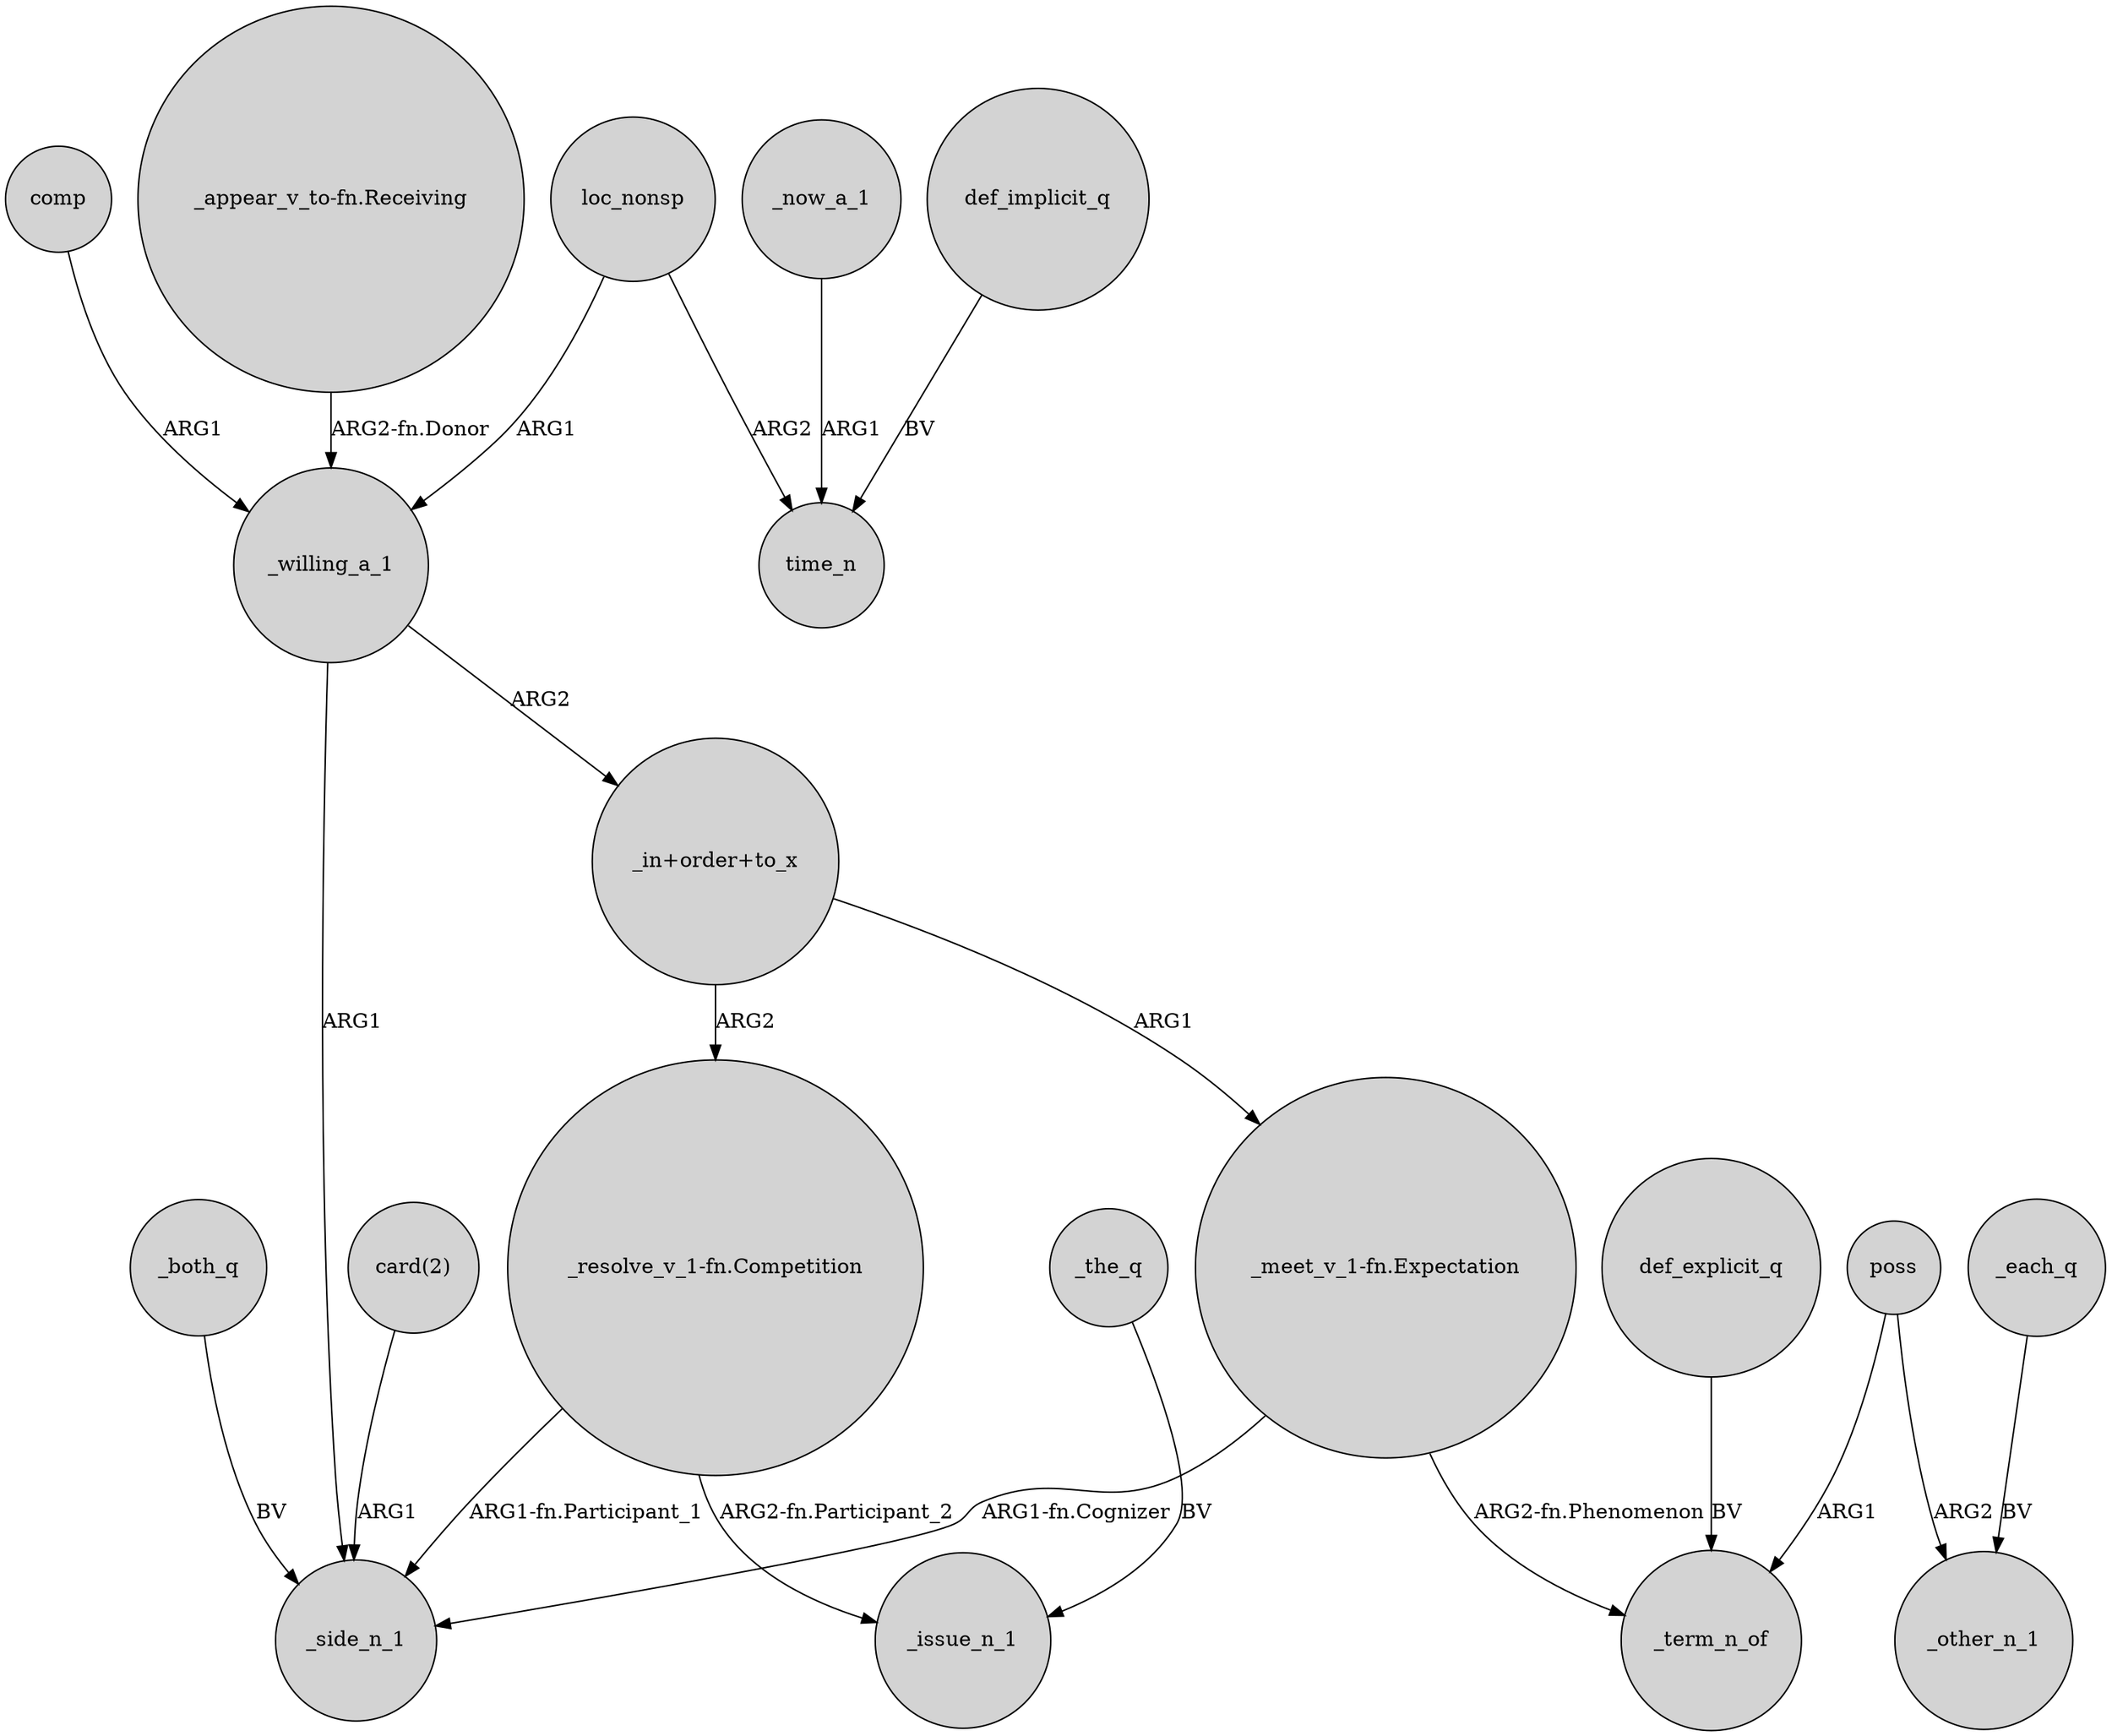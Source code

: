 digraph {
	node [shape=circle style=filled]
	"card(2)" -> _side_n_1 [label=ARG1]
	_willing_a_1 -> _side_n_1 [label=ARG1]
	"_in+order+to_x" -> "_meet_v_1-fn.Expectation" [label=ARG1]
	_both_q -> _side_n_1 [label=BV]
	_willing_a_1 -> "_in+order+to_x" [label=ARG2]
	_each_q -> _other_n_1 [label=BV]
	_now_a_1 -> time_n [label=ARG1]
	loc_nonsp -> _willing_a_1 [label=ARG1]
	"_meet_v_1-fn.Expectation" -> _side_n_1 [label="ARG1-fn.Cognizer"]
	"_resolve_v_1-fn.Competition" -> _side_n_1 [label="ARG1-fn.Participant_1"]
	"_appear_v_to-fn.Receiving" -> _willing_a_1 [label="ARG2-fn.Donor"]
	"_meet_v_1-fn.Expectation" -> _term_n_of [label="ARG2-fn.Phenomenon"]
	"_resolve_v_1-fn.Competition" -> _issue_n_1 [label="ARG2-fn.Participant_2"]
	loc_nonsp -> time_n [label=ARG2]
	def_explicit_q -> _term_n_of [label=BV]
	poss -> _other_n_1 [label=ARG2]
	comp -> _willing_a_1 [label=ARG1]
	def_implicit_q -> time_n [label=BV]
	"_in+order+to_x" -> "_resolve_v_1-fn.Competition" [label=ARG2]
	poss -> _term_n_of [label=ARG1]
	_the_q -> _issue_n_1 [label=BV]
}
